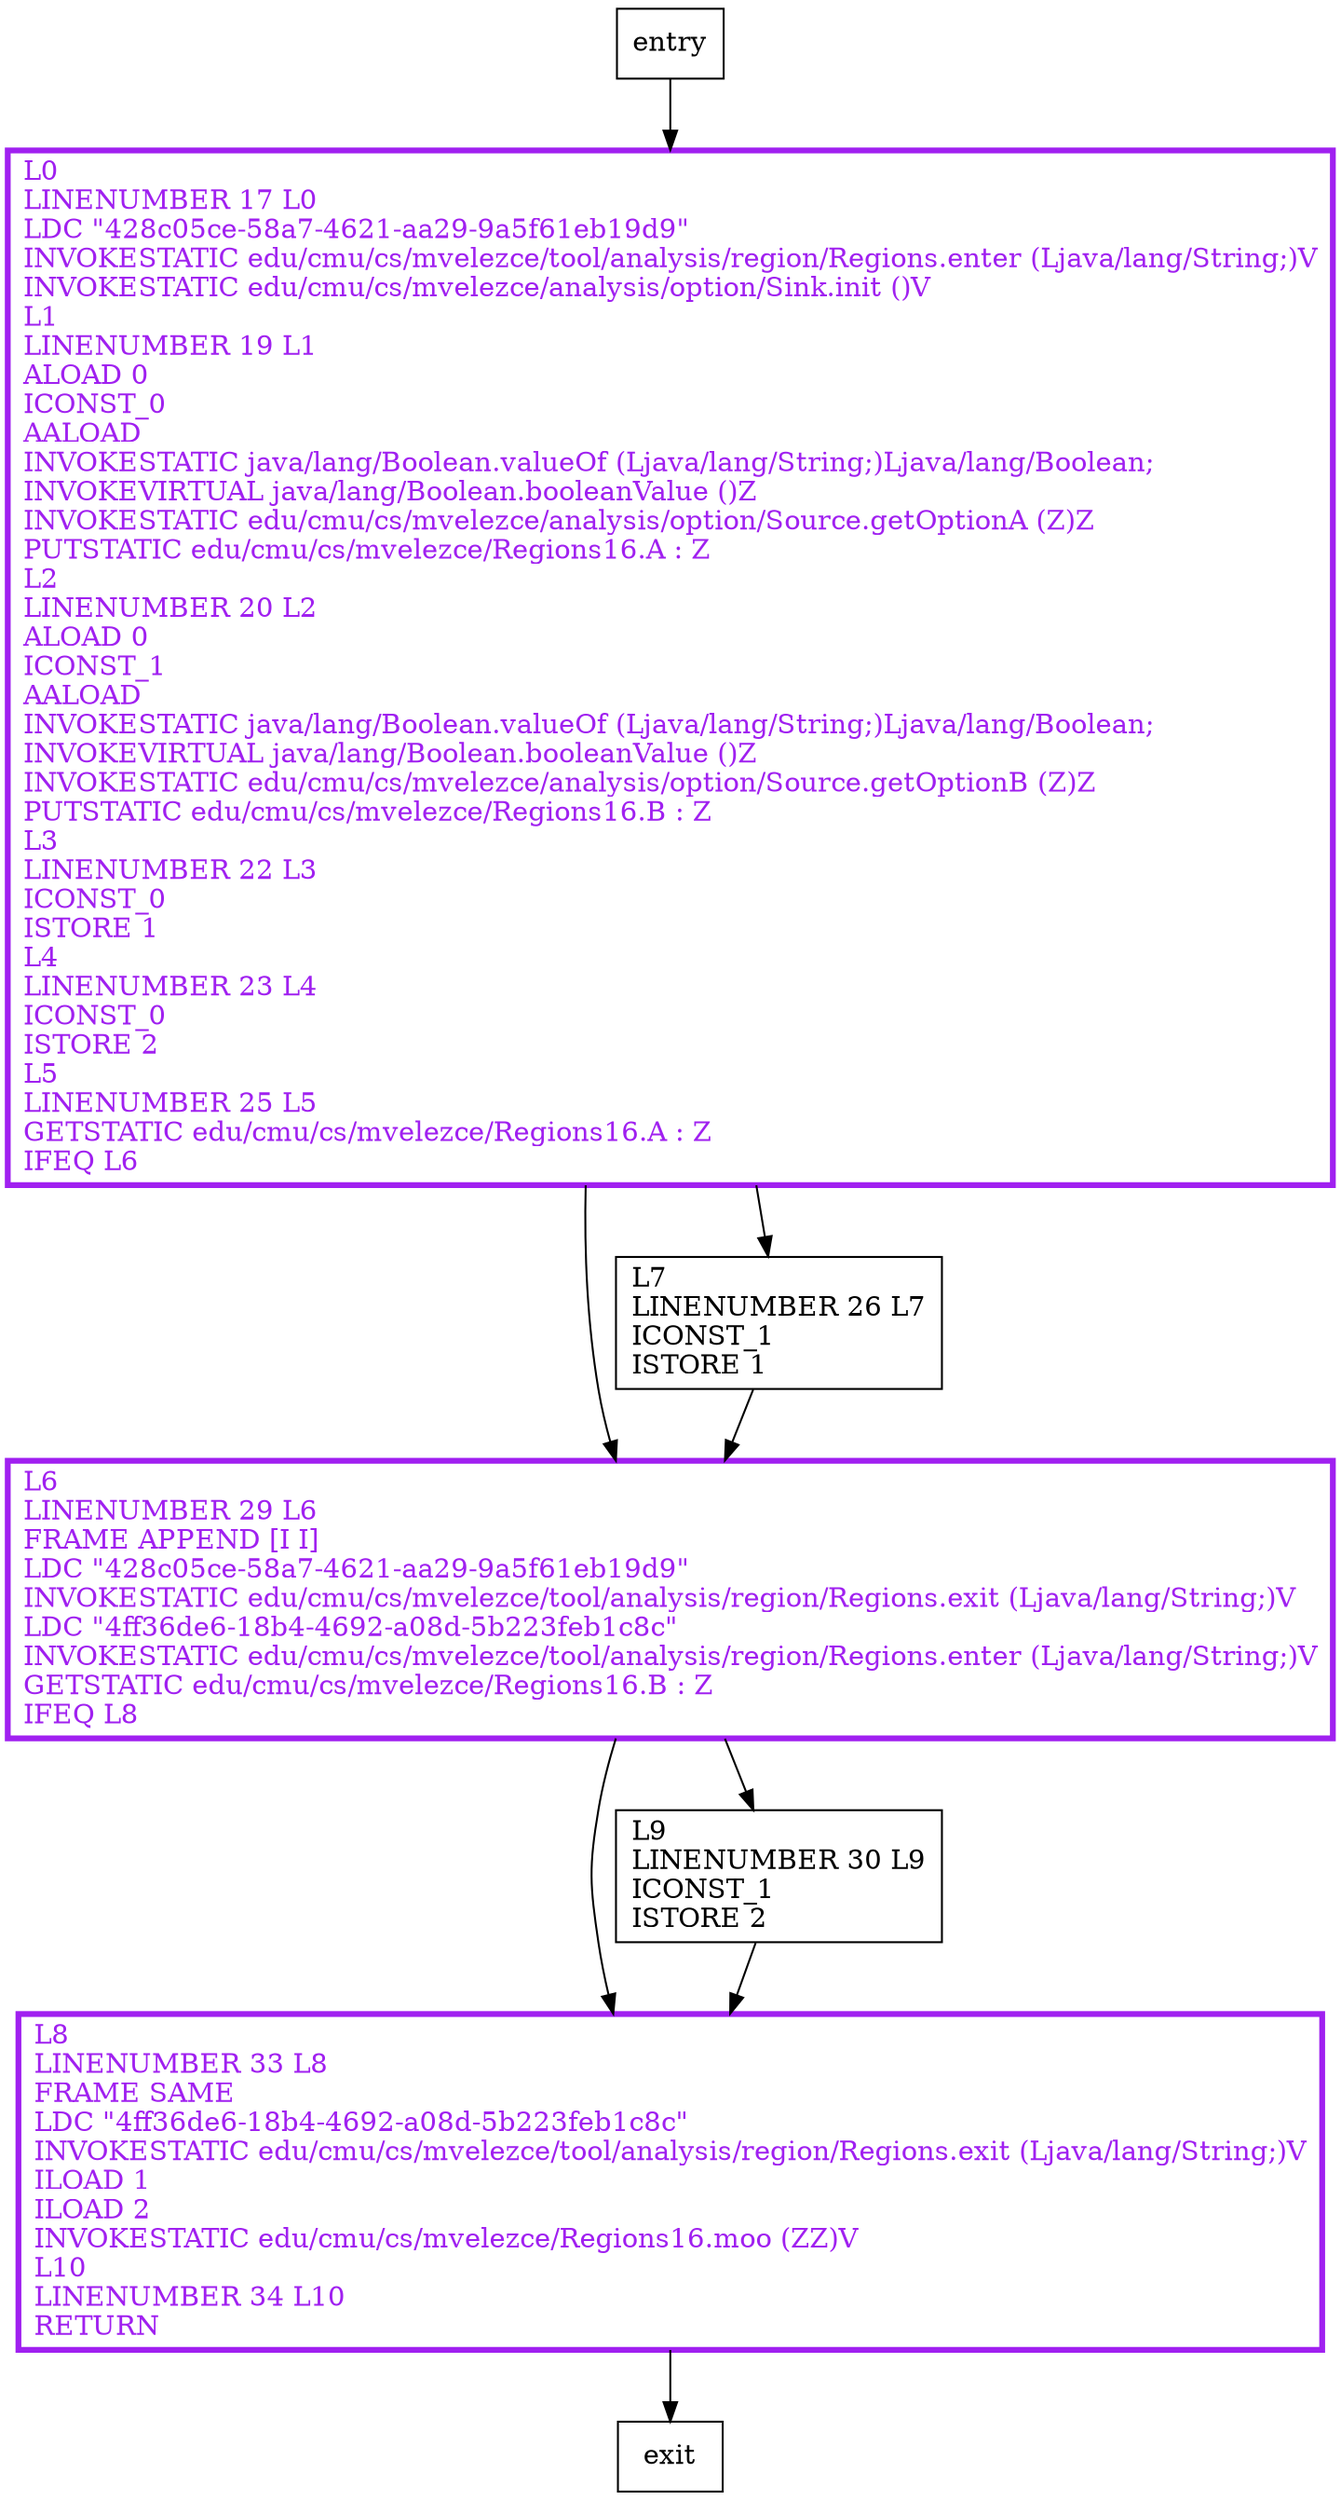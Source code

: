 digraph main {
node [shape=record];
2133648096 [label="L6\lLINENUMBER 29 L6\lFRAME APPEND [I I]\lLDC \"428c05ce-58a7-4621-aa29-9a5f61eb19d9\"\lINVOKESTATIC edu/cmu/cs/mvelezce/tool/analysis/region/Regions.exit (Ljava/lang/String;)V\lLDC \"4ff36de6-18b4-4692-a08d-5b223feb1c8c\"\lINVOKESTATIC edu/cmu/cs/mvelezce/tool/analysis/region/Regions.enter (Ljava/lang/String;)V\lGETSTATIC edu/cmu/cs/mvelezce/Regions16.B : Z\lIFEQ L8\l"];
977013978 [label="L0\lLINENUMBER 17 L0\lLDC \"428c05ce-58a7-4621-aa29-9a5f61eb19d9\"\lINVOKESTATIC edu/cmu/cs/mvelezce/tool/analysis/region/Regions.enter (Ljava/lang/String;)V\lINVOKESTATIC edu/cmu/cs/mvelezce/analysis/option/Sink.init ()V\lL1\lLINENUMBER 19 L1\lALOAD 0\lICONST_0\lAALOAD\lINVOKESTATIC java/lang/Boolean.valueOf (Ljava/lang/String;)Ljava/lang/Boolean;\lINVOKEVIRTUAL java/lang/Boolean.booleanValue ()Z\lINVOKESTATIC edu/cmu/cs/mvelezce/analysis/option/Source.getOptionA (Z)Z\lPUTSTATIC edu/cmu/cs/mvelezce/Regions16.A : Z\lL2\lLINENUMBER 20 L2\lALOAD 0\lICONST_1\lAALOAD\lINVOKESTATIC java/lang/Boolean.valueOf (Ljava/lang/String;)Ljava/lang/Boolean;\lINVOKEVIRTUAL java/lang/Boolean.booleanValue ()Z\lINVOKESTATIC edu/cmu/cs/mvelezce/analysis/option/Source.getOptionB (Z)Z\lPUTSTATIC edu/cmu/cs/mvelezce/Regions16.B : Z\lL3\lLINENUMBER 22 L3\lICONST_0\lISTORE 1\lL4\lLINENUMBER 23 L4\lICONST_0\lISTORE 2\lL5\lLINENUMBER 25 L5\lGETSTATIC edu/cmu/cs/mvelezce/Regions16.A : Z\lIFEQ L6\l"];
343231746 [label="L7\lLINENUMBER 26 L7\lICONST_1\lISTORE 1\l"];
601707347 [label="L8\lLINENUMBER 33 L8\lFRAME SAME\lLDC \"4ff36de6-18b4-4692-a08d-5b223feb1c8c\"\lINVOKESTATIC edu/cmu/cs/mvelezce/tool/analysis/region/Regions.exit (Ljava/lang/String;)V\lILOAD 1\lILOAD 2\lINVOKESTATIC edu/cmu/cs/mvelezce/Regions16.moo (ZZ)V\lL10\lLINENUMBER 34 L10\lRETURN\l"];
2036187438 [label="L9\lLINENUMBER 30 L9\lICONST_1\lISTORE 2\l"];
entry;
exit;
entry -> 977013978;
2133648096 -> 601707347;
2133648096 -> 2036187438;
977013978 -> 2133648096;
977013978 -> 343231746;
343231746 -> 2133648096;
601707347 -> exit;
2036187438 -> 601707347;
2133648096[fontcolor="purple", penwidth=3, color="purple"];
977013978[fontcolor="purple", penwidth=3, color="purple"];
601707347[fontcolor="purple", penwidth=3, color="purple"];
}
